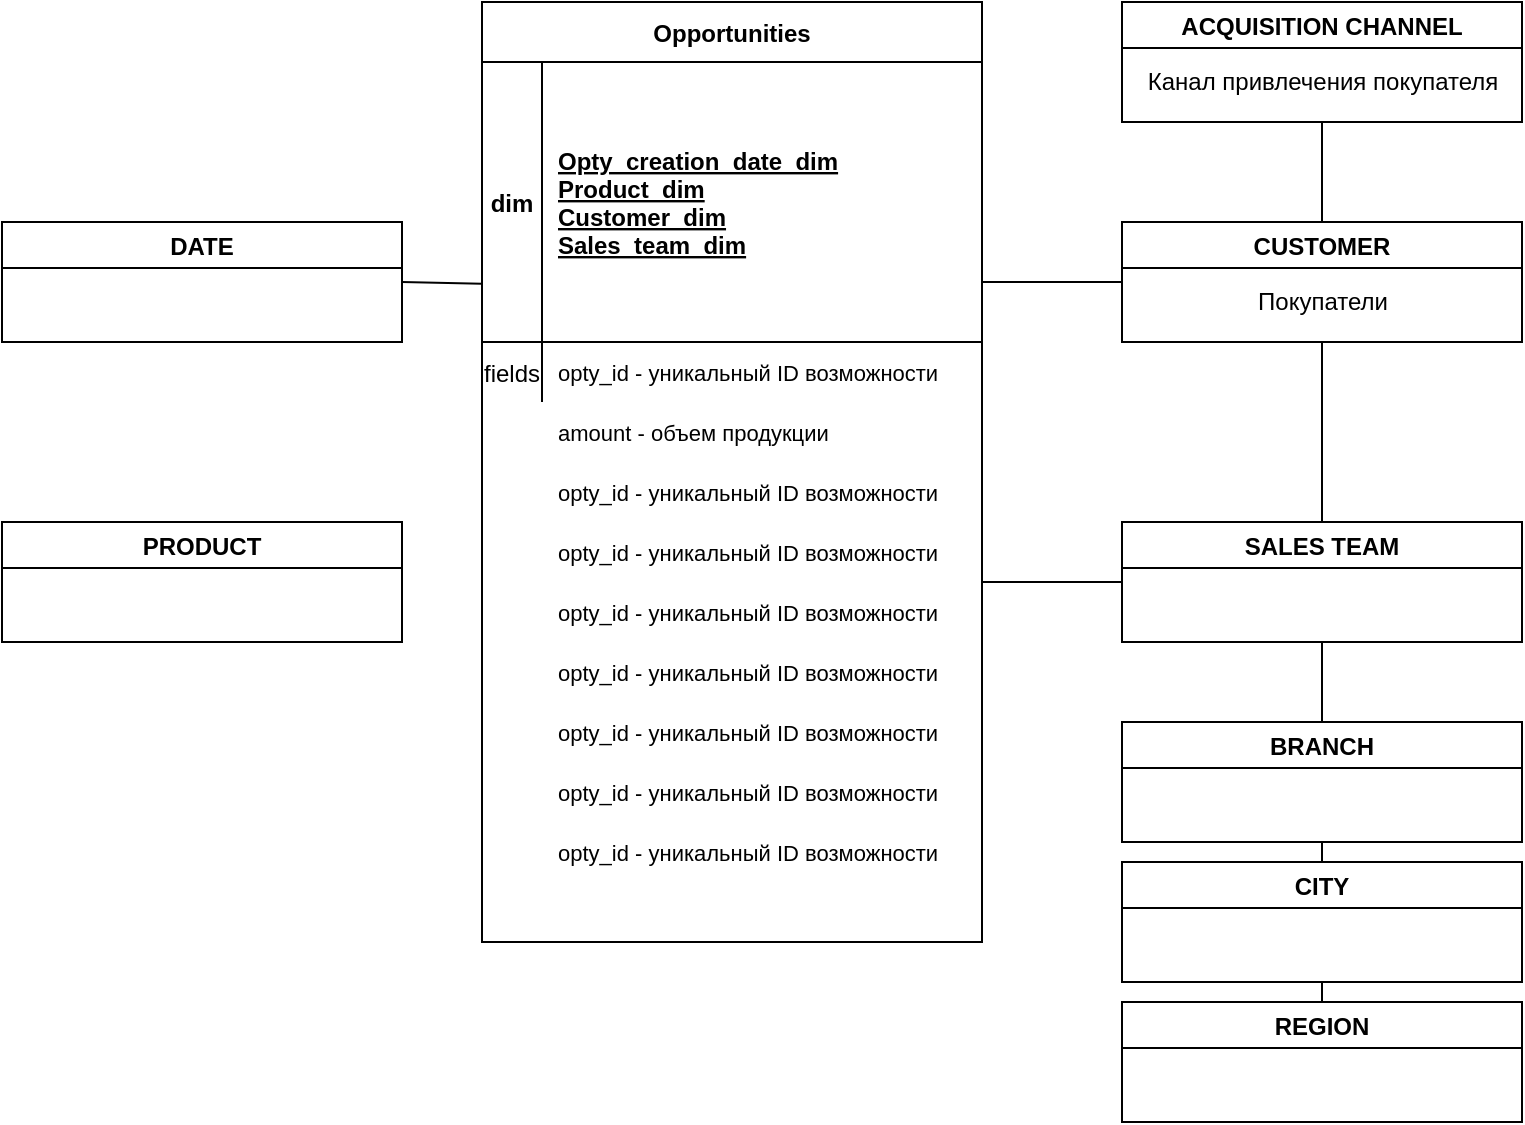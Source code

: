 <mxfile version="14.2.6" type="github">
  <diagram id="R2lEEEUBdFMjLlhIrx00" name="Page-1">
    <mxGraphModel dx="1185" dy="635" grid="1" gridSize="10" guides="1" tooltips="1" connect="1" arrows="1" fold="1" page="1" pageScale="1" pageWidth="850" pageHeight="1100" math="0" shadow="0" extFonts="Permanent Marker^https://fonts.googleapis.com/css?family=Permanent+Marker">
      <root>
        <mxCell id="0" />
        <mxCell id="1" parent="0" />
        <mxCell id="C-vyLk0tnHw3VtMMgP7b-2" value="Opportunities" style="shape=table;startSize=30;container=1;collapsible=1;childLayout=tableLayout;fixedRows=1;rowLines=0;fontStyle=1;align=center;resizeLast=1;" parent="1" vertex="1">
          <mxGeometry x="280" y="30" width="250" height="470" as="geometry" />
        </mxCell>
        <mxCell id="C-vyLk0tnHw3VtMMgP7b-3" value="" style="shape=partialRectangle;collapsible=0;dropTarget=0;pointerEvents=0;fillColor=none;points=[[0,0.5],[1,0.5]];portConstraint=eastwest;top=0;left=0;right=0;bottom=1;" parent="C-vyLk0tnHw3VtMMgP7b-2" vertex="1">
          <mxGeometry y="30" width="250" height="140" as="geometry" />
        </mxCell>
        <mxCell id="C-vyLk0tnHw3VtMMgP7b-4" value="dim" style="shape=partialRectangle;overflow=hidden;connectable=0;fillColor=none;top=0;left=0;bottom=0;right=0;fontStyle=1;" parent="C-vyLk0tnHw3VtMMgP7b-3" vertex="1">
          <mxGeometry width="30" height="140" as="geometry" />
        </mxCell>
        <mxCell id="C-vyLk0tnHw3VtMMgP7b-5" value="Opty_creation_date_dim&#xa;Product_dim&#xa;Customer_dim&#xa;Sales_team_dim" style="shape=partialRectangle;overflow=hidden;connectable=0;fillColor=none;top=0;left=0;bottom=0;right=0;align=left;spacingLeft=6;fontStyle=5;" parent="C-vyLk0tnHw3VtMMgP7b-3" vertex="1">
          <mxGeometry x="30" width="220" height="140" as="geometry" />
        </mxCell>
        <mxCell id="C-vyLk0tnHw3VtMMgP7b-6" value="" style="shape=partialRectangle;collapsible=0;dropTarget=0;pointerEvents=0;fillColor=none;points=[[0,0.5],[1,0.5]];portConstraint=eastwest;top=0;left=0;right=0;bottom=0;" parent="C-vyLk0tnHw3VtMMgP7b-2" vertex="1">
          <mxGeometry y="170" width="250" height="30" as="geometry" />
        </mxCell>
        <mxCell id="C-vyLk0tnHw3VtMMgP7b-7" value="fields" style="shape=partialRectangle;overflow=hidden;connectable=0;fillColor=none;top=0;left=0;bottom=0;right=0;" parent="C-vyLk0tnHw3VtMMgP7b-6" vertex="1">
          <mxGeometry width="30" height="30" as="geometry" />
        </mxCell>
        <mxCell id="C-vyLk0tnHw3VtMMgP7b-8" value="opty_id - уникальный ID возможности" style="shape=partialRectangle;overflow=hidden;connectable=0;fillColor=none;top=0;left=0;bottom=0;right=0;align=left;spacingLeft=6;fontSize=11;" parent="C-vyLk0tnHw3VtMMgP7b-6" vertex="1">
          <mxGeometry x="30" width="220" height="30" as="geometry" />
        </mxCell>
        <mxCell id="cmVOdVhynBlmCmBzbenZ-42" style="edgeStyle=none;rounded=0;orthogonalLoop=1;jettySize=auto;html=1;exitX=1;exitY=0.5;exitDx=0;exitDy=0;entryX=0;entryY=0.792;entryDx=0;entryDy=0;entryPerimeter=0;endArrow=none;endFill=0;" edge="1" parent="1" source="cmVOdVhynBlmCmBzbenZ-9" target="C-vyLk0tnHw3VtMMgP7b-3">
          <mxGeometry relative="1" as="geometry" />
        </mxCell>
        <mxCell id="cmVOdVhynBlmCmBzbenZ-9" value="DATE" style="swimlane;" vertex="1" parent="1">
          <mxGeometry x="40" y="140" width="200" height="60" as="geometry" />
        </mxCell>
        <mxCell id="cmVOdVhynBlmCmBzbenZ-33" style="rounded=0;orthogonalLoop=1;jettySize=auto;html=1;exitX=0.5;exitY=0;exitDx=0;exitDy=0;entryX=0.5;entryY=1;entryDx=0;entryDy=0;endArrow=none;endFill=0;" edge="1" parent="1" source="cmVOdVhynBlmCmBzbenZ-10" target="cmVOdVhynBlmCmBzbenZ-31">
          <mxGeometry relative="1" as="geometry" />
        </mxCell>
        <mxCell id="cmVOdVhynBlmCmBzbenZ-41" style="edgeStyle=none;rounded=0;orthogonalLoop=1;jettySize=auto;html=1;exitX=0;exitY=0.5;exitDx=0;exitDy=0;entryX=1;entryY=0.786;entryDx=0;entryDy=0;entryPerimeter=0;endArrow=none;endFill=0;" edge="1" parent="1" source="cmVOdVhynBlmCmBzbenZ-10" target="C-vyLk0tnHw3VtMMgP7b-3">
          <mxGeometry relative="1" as="geometry" />
        </mxCell>
        <mxCell id="cmVOdVhynBlmCmBzbenZ-10" value="CUSTOMER" style="swimlane;" vertex="1" parent="1">
          <mxGeometry x="600" y="140" width="200" height="60" as="geometry" />
        </mxCell>
        <mxCell id="cmVOdVhynBlmCmBzbenZ-27" value="Покупатели" style="text;html=1;align=center;verticalAlign=middle;resizable=0;points=[];autosize=1;" vertex="1" parent="cmVOdVhynBlmCmBzbenZ-10">
          <mxGeometry x="60" y="30" width="80" height="20" as="geometry" />
        </mxCell>
        <mxCell id="cmVOdVhynBlmCmBzbenZ-11" value="PRODUCT" style="swimlane;" vertex="1" parent="1">
          <mxGeometry x="40" y="290" width="200" height="60" as="geometry" />
        </mxCell>
        <mxCell id="cmVOdVhynBlmCmBzbenZ-38" style="edgeStyle=none;rounded=0;orthogonalLoop=1;jettySize=auto;html=1;exitX=0.5;exitY=0;exitDx=0;exitDy=0;entryX=0.5;entryY=1;entryDx=0;entryDy=0;endArrow=none;endFill=0;" edge="1" parent="1" source="cmVOdVhynBlmCmBzbenZ-12" target="cmVOdVhynBlmCmBzbenZ-10">
          <mxGeometry relative="1" as="geometry" />
        </mxCell>
        <mxCell id="cmVOdVhynBlmCmBzbenZ-39" style="edgeStyle=none;rounded=0;orthogonalLoop=1;jettySize=auto;html=1;exitX=0;exitY=0.5;exitDx=0;exitDy=0;endArrow=none;endFill=0;" edge="1" parent="1" source="cmVOdVhynBlmCmBzbenZ-12">
          <mxGeometry relative="1" as="geometry">
            <mxPoint x="530" y="320" as="targetPoint" />
          </mxGeometry>
        </mxCell>
        <mxCell id="cmVOdVhynBlmCmBzbenZ-12" value="SALES TEAM" style="swimlane;startSize=23;" vertex="1" parent="1">
          <mxGeometry x="600" y="290" width="200" height="60" as="geometry" />
        </mxCell>
        <mxCell id="cmVOdVhynBlmCmBzbenZ-37" style="edgeStyle=none;rounded=0;orthogonalLoop=1;jettySize=auto;html=1;exitX=0.5;exitY=0;exitDx=0;exitDy=0;endArrow=none;endFill=0;" edge="1" parent="1" source="cmVOdVhynBlmCmBzbenZ-13">
          <mxGeometry relative="1" as="geometry">
            <mxPoint x="700" y="350" as="targetPoint" />
          </mxGeometry>
        </mxCell>
        <mxCell id="cmVOdVhynBlmCmBzbenZ-13" value="BRANCH" style="swimlane;" vertex="1" parent="1">
          <mxGeometry x="600" y="390" width="200" height="60" as="geometry" />
        </mxCell>
        <mxCell id="cmVOdVhynBlmCmBzbenZ-36" style="edgeStyle=none;rounded=0;orthogonalLoop=1;jettySize=auto;html=1;exitX=0.5;exitY=1;exitDx=0;exitDy=0;entryX=0.5;entryY=0;entryDx=0;entryDy=0;endArrow=none;endFill=0;" edge="1" parent="1" source="cmVOdVhynBlmCmBzbenZ-14" target="cmVOdVhynBlmCmBzbenZ-15">
          <mxGeometry relative="1" as="geometry" />
        </mxCell>
        <mxCell id="cmVOdVhynBlmCmBzbenZ-14" value="CITY" style="swimlane;" vertex="1" parent="1">
          <mxGeometry x="600" y="460" width="200" height="60" as="geometry" />
        </mxCell>
        <mxCell id="cmVOdVhynBlmCmBzbenZ-15" value="REGION" style="swimlane;" vertex="1" parent="1">
          <mxGeometry x="600" y="530" width="200" height="60" as="geometry" />
        </mxCell>
        <mxCell id="cmVOdVhynBlmCmBzbenZ-31" value="ACQUISITION CHANNEL" style="swimlane;" vertex="1" parent="1">
          <mxGeometry x="600" y="30" width="200" height="60" as="geometry" />
        </mxCell>
        <mxCell id="cmVOdVhynBlmCmBzbenZ-32" value="Канал привлечения покупателя" style="text;html=1;align=center;verticalAlign=middle;resizable=0;points=[];autosize=1;" vertex="1" parent="cmVOdVhynBlmCmBzbenZ-31">
          <mxGeometry y="30" width="200" height="20" as="geometry" />
        </mxCell>
        <mxCell id="cmVOdVhynBlmCmBzbenZ-35" style="edgeStyle=none;rounded=0;orthogonalLoop=1;jettySize=auto;html=1;entryX=0.5;entryY=0;entryDx=0;entryDy=0;endArrow=none;endFill=0;" edge="1" parent="1" source="cmVOdVhynBlmCmBzbenZ-14" target="cmVOdVhynBlmCmBzbenZ-14">
          <mxGeometry relative="1" as="geometry">
            <Array as="points">
              <mxPoint x="700" y="450" />
            </Array>
          </mxGeometry>
        </mxCell>
        <mxCell id="cmVOdVhynBlmCmBzbenZ-45" value="amount - объем продукции" style="shape=partialRectangle;overflow=hidden;connectable=0;fillColor=none;top=0;left=0;bottom=0;right=0;align=left;spacingLeft=6;fontSize=11;" vertex="1" parent="1">
          <mxGeometry x="310" y="230" width="220" height="30" as="geometry" />
        </mxCell>
        <mxCell id="cmVOdVhynBlmCmBzbenZ-47" value="opty_id - уникальный ID возможности" style="shape=partialRectangle;overflow=hidden;connectable=0;fillColor=none;top=0;left=0;bottom=0;right=0;align=left;spacingLeft=6;fontSize=11;" vertex="1" parent="1">
          <mxGeometry x="310" y="260" width="220" height="30" as="geometry" />
        </mxCell>
        <mxCell id="cmVOdVhynBlmCmBzbenZ-48" value="opty_id - уникальный ID возможности" style="shape=partialRectangle;overflow=hidden;connectable=0;fillColor=none;top=0;left=0;bottom=0;right=0;align=left;spacingLeft=6;fontSize=11;" vertex="1" parent="1">
          <mxGeometry x="310" y="290" width="220" height="30" as="geometry" />
        </mxCell>
        <mxCell id="cmVOdVhynBlmCmBzbenZ-49" value="opty_id - уникальный ID возможности" style="shape=partialRectangle;overflow=hidden;connectable=0;fillColor=none;top=0;left=0;bottom=0;right=0;align=left;spacingLeft=6;fontSize=11;" vertex="1" parent="1">
          <mxGeometry x="310" y="320" width="220" height="30" as="geometry" />
        </mxCell>
        <mxCell id="cmVOdVhynBlmCmBzbenZ-50" value="opty_id - уникальный ID возможности" style="shape=partialRectangle;overflow=hidden;connectable=0;fillColor=none;top=0;left=0;bottom=0;right=0;align=left;spacingLeft=6;fontSize=11;" vertex="1" parent="1">
          <mxGeometry x="310" y="350" width="220" height="30" as="geometry" />
        </mxCell>
        <mxCell id="cmVOdVhynBlmCmBzbenZ-51" value="opty_id - уникальный ID возможности" style="shape=partialRectangle;overflow=hidden;connectable=0;fillColor=none;top=0;left=0;bottom=0;right=0;align=left;spacingLeft=6;fontSize=11;" vertex="1" parent="1">
          <mxGeometry x="310" y="380" width="220" height="30" as="geometry" />
        </mxCell>
        <mxCell id="cmVOdVhynBlmCmBzbenZ-52" value="opty_id - уникальный ID возможности" style="shape=partialRectangle;overflow=hidden;connectable=0;fillColor=none;top=0;left=0;bottom=0;right=0;align=left;spacingLeft=6;fontSize=11;" vertex="1" parent="1">
          <mxGeometry x="310" y="410" width="220" height="30" as="geometry" />
        </mxCell>
        <mxCell id="cmVOdVhynBlmCmBzbenZ-53" value="opty_id - уникальный ID возможности" style="shape=partialRectangle;overflow=hidden;connectable=0;fillColor=none;top=0;left=0;bottom=0;right=0;align=left;spacingLeft=6;fontSize=11;" vertex="1" parent="1">
          <mxGeometry x="310" y="440" width="220" height="30" as="geometry" />
        </mxCell>
      </root>
    </mxGraphModel>
  </diagram>
</mxfile>

